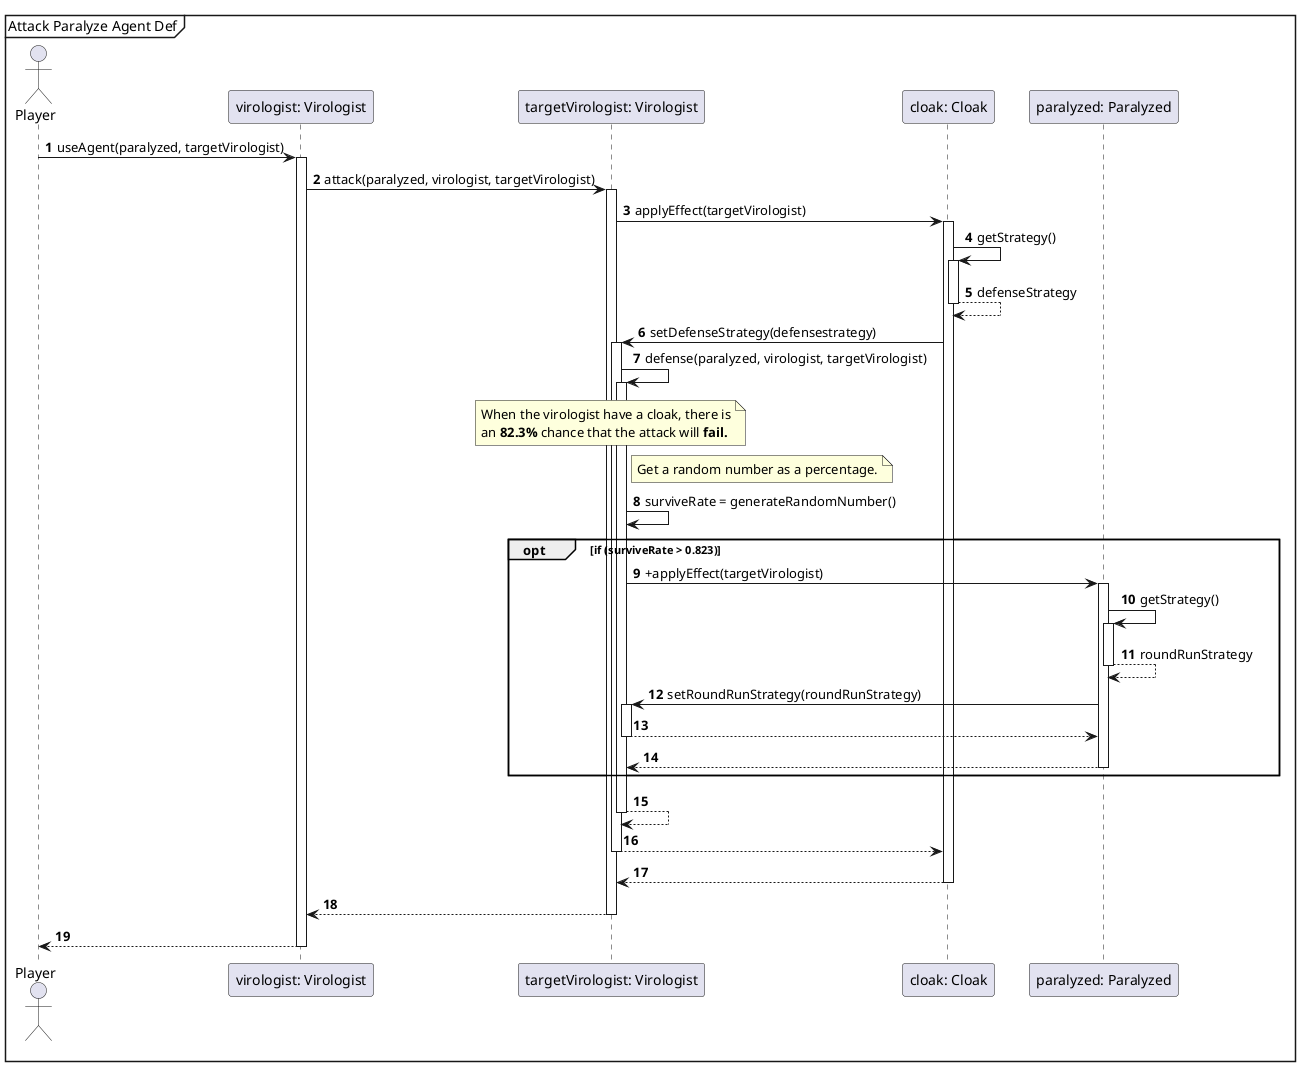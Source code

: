 @startuml
'https://plantuml.com/sequence-diagram

autonumber

mainframe Attack Paralyze Agent Def

actor Player

Player -> "virologist: Virologist"++: useAgent(paralyzed, targetVirologist)
"virologist: Virologist" -> "targetVirologist: Virologist"++: attack(paralyzed, virologist, targetVirologist)
"targetVirologist: Virologist" -> "cloak: Cloak"++ : applyEffect(targetVirologist)
"cloak: Cloak" -> "cloak: Cloak"++ : getStrategy()
"cloak: Cloak" --> "cloak: Cloak"-- : defenseStrategy

"cloak: Cloak" -> "targetVirologist: Virologist"++: setDefenseStrategy(defensestrategy)

"targetVirologist: Virologist" -> "targetVirologist: Virologist"++: defense(paralyzed, virologist, targetVirologist)


note over "targetVirologist: Virologist"
    When the virologist have a cloak, there is
    an **82.3%** chance that the attack will **fail.**
end note

note right of "targetVirologist: Virologist"
Get a random number as a percentage.
end note

"targetVirologist: Virologist" -> "targetVirologist: Virologist": surviveRate = generateRandomNumber()

opt if (surviveRate > 0.823)
    "targetVirologist: Virologist" -> "paralyzed: Paralyzed"++: +applyEffect(targetVirologist)

      "paralyzed: Paralyzed" -> "paralyzed: Paralyzed"++ : getStrategy()
      "paralyzed: Paralyzed" --> "paralyzed: Paralyzed"-- : roundRunStrategy
      "paralyzed: Paralyzed" -> "targetVirologist: Virologist"++: setRoundRunStrategy(roundRunStrategy)
      "targetVirologist: Virologist" --> "paralyzed: Paralyzed"--
      "paralyzed: Paralyzed" --> "targetVirologist: Virologist"--
end opt

"targetVirologist: Virologist" --> "targetVirologist: Virologist" --

"targetVirologist: Virologist" --> "cloak: Cloak" --
"cloak: Cloak" --> "targetVirologist: Virologist" --


"targetVirologist: Virologist" --> "virologist: Virologist" --

"virologist: Virologist" --> Player --
@enduml
